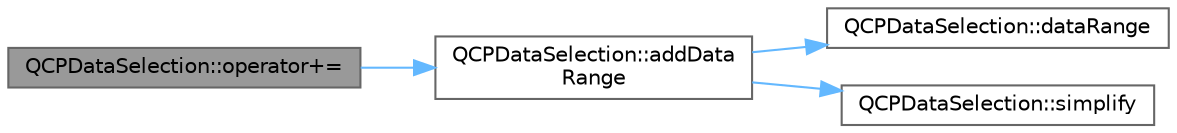digraph "QCPDataSelection::operator+="
{
 // LATEX_PDF_SIZE
  bgcolor="transparent";
  edge [fontname=Helvetica,fontsize=10,labelfontname=Helvetica,labelfontsize=10];
  node [fontname=Helvetica,fontsize=10,shape=box,height=0.2,width=0.4];
  rankdir="LR";
  Node1 [label="QCPDataSelection::operator+=",height=0.2,width=0.4,color="gray40", fillcolor="grey60", style="filled", fontcolor="black",tooltip=" "];
  Node1 -> Node2 [color="steelblue1",style="solid"];
  Node2 [label="QCPDataSelection::addData\lRange",height=0.2,width=0.4,color="grey40", fillcolor="white", style="filled",URL="$class_q_c_p_data_selection.html#a46740c5aa7b80ae9b2abf6985d61b74f",tooltip=" "];
  Node2 -> Node3 [color="steelblue1",style="solid"];
  Node3 [label="QCPDataSelection::dataRange",height=0.2,width=0.4,color="grey40", fillcolor="white", style="filled",URL="$class_q_c_p_data_selection.html#a6956acf6a9a49a353b4f9b58608978ad",tooltip=" "];
  Node2 -> Node4 [color="steelblue1",style="solid"];
  Node4 [label="QCPDataSelection::simplify",height=0.2,width=0.4,color="grey40", fillcolor="white", style="filled",URL="$class_q_c_p_data_selection.html#a4a2fbad1a6e4d1dd26fdfdf88956f2a4",tooltip=" "];
}
